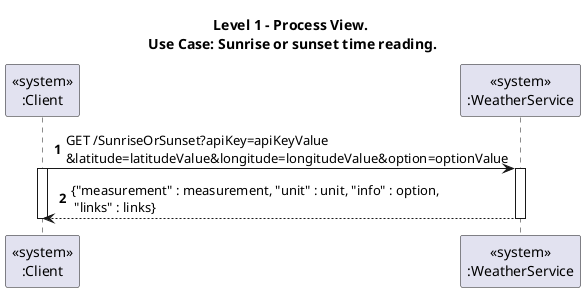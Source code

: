 @startuml
'https://plantuml.com/sequence-diagram

participant "<<system>>\n:Client" as SH
participant "<<system>>\n:WeatherService" as WS

autoactivate on
autonumber

title Level 1 - Process View. \nUse Case: Sunrise or sunset time reading.

SH -> WS : GET /SunriseOrSunset?apiKey=apiKeyValue\n&latitude=latitudeValue&longitude=longitudeValue&option=optionValue
activate SH

return {"measurement" : measurement, "unit" : unit, "info" : option,\n "links" : links}
deactivate SH

@enduml